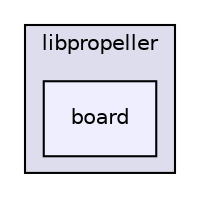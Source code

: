 digraph "board" {
  compound=true
  node [ fontsize="10", fontname="Helvetica"];
  edge [ labelfontsize="10", labelfontname="Helvetica"];
  subgraph clusterdir_34d10b20358c807fff993149200b6a31 {
    graph [ bgcolor="#ddddee", pencolor="black", label="libpropeller" fontname="Helvetica", fontsize="10", URL="dir_34d10b20358c807fff993149200b6a31.html"]
  dir_e2653d2bf9c639f81ce6eda70b78b033 [shape=box, label="board", style="filled", fillcolor="#eeeeff", pencolor="black", URL="dir_e2653d2bf9c639f81ce6eda70b78b033.html"];
  }
}

